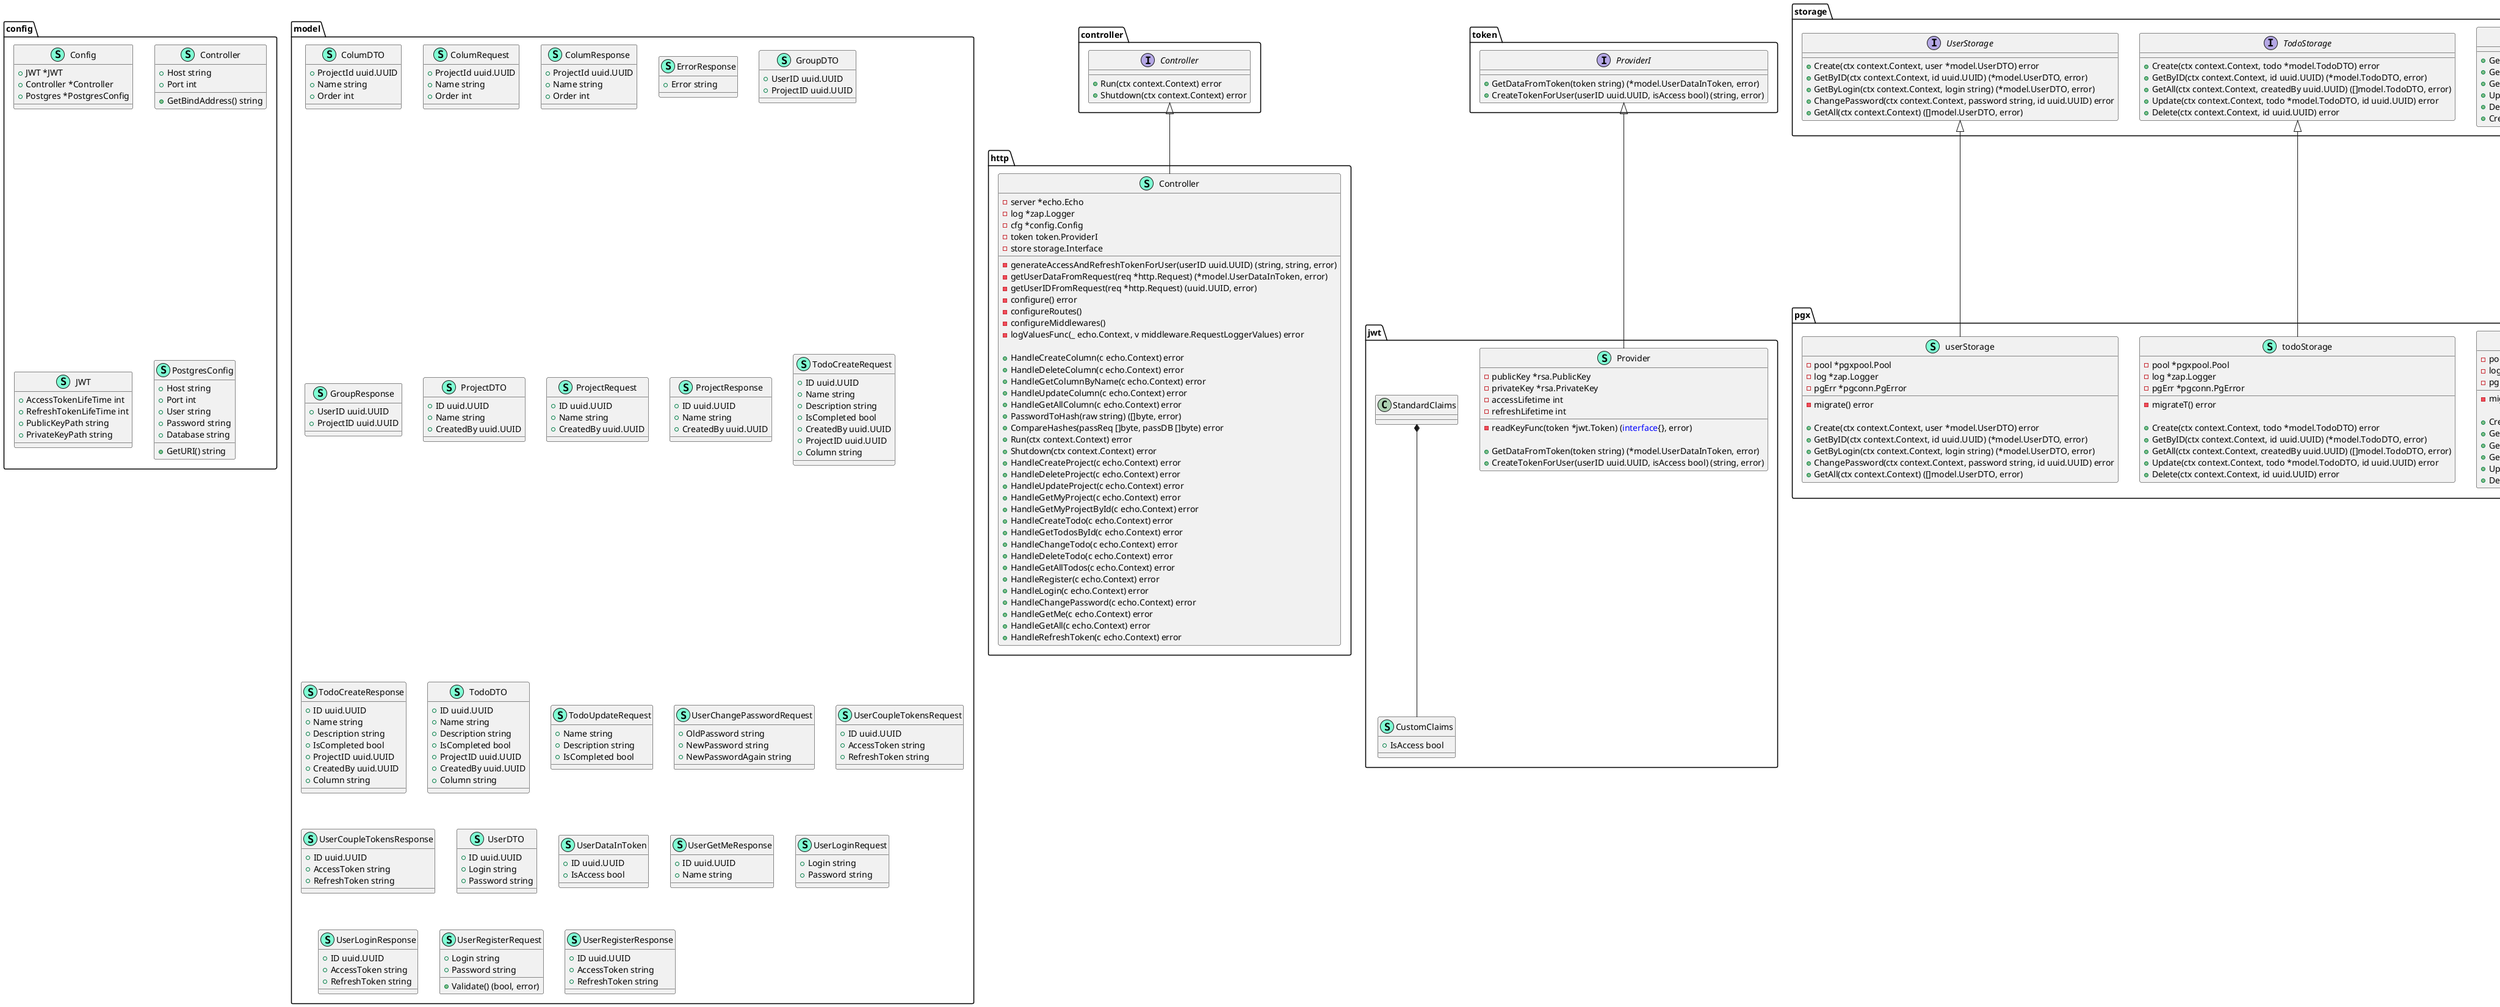 @startuml
namespace config {
    class Config << (S,Aquamarine) >> {
        + JWT *JWT
        + Controller *Controller
        + Postgres *PostgresConfig

    }
    class Controller << (S,Aquamarine) >> {
        + Host string
        + Port int

        + GetBindAddress() string

    }
    class JWT << (S,Aquamarine) >> {
        + AccessTokenLifeTime int
        + RefreshTokenLifeTime int
        + PublicKeyPath string
        + PrivateKeyPath string

    }
    class PostgresConfig << (S,Aquamarine) >> {
        + Host string
        + Port int
        + User string
        + Password string
        + Database string

        + GetURI() string

    }
}


namespace controller {
    interface Controller  {
        + Run(ctx context.Context) error
        + Shutdown(ctx context.Context) error

    }
}


namespace http {
    class Controller << (S,Aquamarine) >> {
        - server *echo.Echo
        - log *zap.Logger
        - cfg *config.Config
        - token token.ProviderI
        - store storage.Interface

        - generateAccessAndRefreshTokenForUser(userID uuid.UUID) (string, string, error)
        - getUserDataFromRequest(req *http.Request) (*model.UserDataInToken, error)
        - getUserIDFromRequest(req *http.Request) (uuid.UUID, error)
        - configure() error
        - configureRoutes() 
        - configureMiddlewares() 
        - logValuesFunc(_ echo.Context, v middleware.RequestLoggerValues) error

        + HandleCreateColumn(c echo.Context) error
        + HandleDeleteColumn(c echo.Context) error
        + HandleGetColumnByName(c echo.Context) error
        + HandleUpdateColumn(c echo.Context) error
        + HandleGetAllColumn(c echo.Context) error
        + PasswordToHash(raw string) ([]byte, error)
        + CompareHashes(passReq []byte, passDB []byte) error
        + Run(ctx context.Context) error
        + Shutdown(ctx context.Context) error
        + HandleCreateProject(c echo.Context) error
        + HandleDeleteProject(c echo.Context) error
        + HandleUpdateProject(c echo.Context) error
        + HandleGetMyProject(c echo.Context) error
        + HandleGetMyProjectById(c echo.Context) error
        + HandleCreateTodo(c echo.Context) error
        + HandleGetTodosById(c echo.Context) error
        + HandleChangeTodo(c echo.Context) error
        + HandleDeleteTodo(c echo.Context) error
        + HandleGetAllTodos(c echo.Context) error
        + HandleRegister(c echo.Context) error
        + HandleLogin(c echo.Context) error
        + HandleChangePassword(c echo.Context) error
        + HandleGetMe(c echo.Context) error
        + HandleGetAll(c echo.Context) error
        + HandleRefreshToken(c echo.Context) error

    }
}

"controller.Controller" <|-- "http.Controller"

namespace jwt {
    class CustomClaims << (S,Aquamarine) >> {
        + IsAccess bool

    }
    class Provider << (S,Aquamarine) >> {
        - publicKey *rsa.PublicKey
        - privateKey *rsa.PrivateKey
        - accessLifetime int
        - refreshLifetime int

        - readKeyFunc(token *jwt.Token) (<font color=blue>interface</font>{}, error)

        + GetDataFromToken(token string) (*model.UserDataInToken, error)
        + CreateTokenForUser(userID uuid.UUID, isAccess bool) (string, error)

    }
}
"jwt.StandardClaims" *-- "jwt.CustomClaims"

"token.ProviderI" <|-- "jwt.Provider"

namespace model {
    class ColumDTO << (S,Aquamarine) >> {
        + ProjectId uuid.UUID
        + Name string
        + Order int

    }
    class ColumRequest << (S,Aquamarine) >> {
        + ProjectId uuid.UUID
        + Name string
        + Order int

    }
    class ColumResponse << (S,Aquamarine) >> {
        + ProjectId uuid.UUID
        + Name string
        + Order int

    }
    class ErrorResponse << (S,Aquamarine) >> {
        + Error string

    }
    class GroupDTO << (S,Aquamarine) >> {
        + UserID uuid.UUID
        + ProjectID uuid.UUID

    }
    class GroupResponse << (S,Aquamarine) >> {
        + UserID uuid.UUID
        + ProjectID uuid.UUID

    }
    class ProjectDTO << (S,Aquamarine) >> {
        + ID uuid.UUID
        + Name string
        + CreatedBy uuid.UUID

    }
    class ProjectRequest << (S,Aquamarine) >> {
        + ID uuid.UUID
        + Name string
        + CreatedBy uuid.UUID

    }
    class ProjectResponse << (S,Aquamarine) >> {
        + ID uuid.UUID
        + Name string
        + CreatedBy uuid.UUID

    }
    class TodoCreateRequest << (S,Aquamarine) >> {
        + ID uuid.UUID
        + Name string
        + Description string
        + IsCompleted bool
        + CreatedBy uuid.UUID
        + ProjectID uuid.UUID
        + Column string

    }
    class TodoCreateResponse << (S,Aquamarine) >> {
        + ID uuid.UUID
        + Name string
        + Description string
        + IsCompleted bool
        + ProjectID uuid.UUID
        + CreatedBy uuid.UUID
        + Column string

    }
    class TodoDTO << (S,Aquamarine) >> {
        + ID uuid.UUID
        + Name string
        + Description string
        + IsCompleted bool
        + ProjectID uuid.UUID
        + CreatedBy uuid.UUID
        + Column string

    }
    class TodoUpdateRequest << (S,Aquamarine) >> {
        + Name string
        + Description string
        + IsCompleted bool

    }
    class UserChangePasswordRequest << (S,Aquamarine) >> {
        + OldPassword string
        + NewPassword string
        + NewPasswordAgain string

    }
    class UserCoupleTokensRequest << (S,Aquamarine) >> {
        + ID uuid.UUID
        + AccessToken string
        + RefreshToken string

    }
    class UserCoupleTokensResponse << (S,Aquamarine) >> {
        + ID uuid.UUID
        + AccessToken string
        + RefreshToken string

    }
    class UserDTO << (S,Aquamarine) >> {
        + ID uuid.UUID
        + Login string
        + Password string

    }
    class UserDataInToken << (S,Aquamarine) >> {
        + ID uuid.UUID
        + IsAccess bool

    }
    class UserGetMeResponse << (S,Aquamarine) >> {
        + ID uuid.UUID
        + Name string

    }
    class UserLoginRequest << (S,Aquamarine) >> {
        + Login string
        + Password string

    }
    class UserLoginResponse << (S,Aquamarine) >> {
        + ID uuid.UUID
        + AccessToken string
        + RefreshToken string

    }
    class UserRegisterRequest << (S,Aquamarine) >> {
        + Login string
        + Password string

        + Validate() (bool, error)

    }
    class UserRegisterResponse << (S,Aquamarine) >> {
        + ID uuid.UUID
        + AccessToken string
        + RefreshToken string

    }
}


namespace pgx {
    class Storage << (S,Aquamarine) >> {
        - pool *pgxpool.Pool
        - log *zap.Logger
        - user *userStorage
        - project *projectsStorage
        - todo *todoStorage
        - column *columnStorage
        - pgErr *pgconn.PgError

        + User() storage.UserStorage
        + Todo() storage.TodoStorage
        + Project() storage.ProjectStorage
        + Column() storage.ColumnStorage

    }
    class columnStorage << (S,Aquamarine) >> {
        - pool *pgxpool.Pool
        - log *zap.Logger
        - pgErr *pgconn.PgError

        - migrate() error

        + CreateColumn(ctx context.Context, column *model.ColumDTO) error
        + DeleteColumn(ctx context.Context, name string, projectId uuid.UUID) error
        + GetColumnByName(ctx context.Context, name string, projectId uuid.UUID) (*model.ColumDTO, error)
        + UpdateColumn(ctx context.Context, column *model.ColumDTO, name string, projectId uuid.UUID) error
        + GetAllColumns(ctx context.Context, projectId uuid.UUID) ([]model.ColumDTO, error)

    }
    class projectsStorage << (S,Aquamarine) >> {
        - pool *pgxpool.Pool
        - log *zap.Logger
        - pgErr *pgconn.PgError

        - migrate() error

        + Create(ctx context.Context, project *model.ProjectDTO) error
        + GetMyByName(ctx context.Context, name string, createdBy uuid.UUID) error
        + GetByID(ctx context.Context, id uuid.UUID) (*model.ProjectDTO, error)
        + GetMyProjects(ctx context.Context, createdByID uuid.UUID) ([]model.ProjectDTO, error)
        + UpdateName(ctx context.Context, name string, id uuid.UUID) error
        + Delete(ctx context.Context, id uuid.UUID) error

    }
    class todoStorage << (S,Aquamarine) >> {
        - pool *pgxpool.Pool
        - log *zap.Logger
        - pgErr *pgconn.PgError

        - migrateT() error

        + Create(ctx context.Context, todo *model.TodoDTO) error
        + GetByID(ctx context.Context, id uuid.UUID) (*model.TodoDTO, error)
        + GetAll(ctx context.Context, createdBy uuid.UUID) ([]model.TodoDTO, error)
        + Update(ctx context.Context, todo *model.TodoDTO, id uuid.UUID) error
        + Delete(ctx context.Context, id uuid.UUID) error

    }
    class userStorage << (S,Aquamarine) >> {
        - pool *pgxpool.Pool
        - log *zap.Logger
        - pgErr *pgconn.PgError

        - migrate() error

        + Create(ctx context.Context, user *model.UserDTO) error
        + GetByID(ctx context.Context, id uuid.UUID) (*model.UserDTO, error)
        + GetByLogin(ctx context.Context, login string) (*model.UserDTO, error)
        + ChangePassword(ctx context.Context, password string, id uuid.UUID) error
        + GetAll(ctx context.Context) ([]model.UserDTO, error)

    }
}

"storage.Interface" <|-- "pgx.Storage"
"storage.ColumnStorage" <|-- "pgx.columnStorage"
"storage.ProjectStorage" <|-- "pgx.projectsStorage"
"storage.TodoStorage" <|-- "pgx.todoStorage"
"storage.UserStorage" <|-- "pgx.userStorage"

namespace storage {
    interface ColumnStorage  {
        + CreateColumn(ctx context.Context, column *model.ColumDTO) error
        + DeleteColumn(ctx context.Context, name string, projectId uuid.UUID) error
        + GetColumnByName(ctx context.Context, name string, projectId uuid.UUID) (*model.ColumDTO, error)
        + UpdateColumn(ctx context.Context, column *model.ColumDTO, name string, projectId uuid.UUID) error
        + GetAllColumns(ctx context.Context, projectId uuid.UUID) ([]model.ColumDTO, error)

    }
    interface Interface  {
        + User() UserStorage
        + Todo() TodoStorage
        + Project() ProjectStorage
        + Column() ColumnStorage

    }
    interface ProjectStorage  {
        + GetMyByName(ctx context.Context, name string, createdBy uuid.UUID) error
        + GetByID(ctx context.Context, id uuid.UUID) (*model.ProjectDTO, error)
        + GetMyProjects(ctx context.Context, createdByID uuid.UUID) ([]model.ProjectDTO, error)
        + UpdateName(ctx context.Context, name string, id uuid.UUID) error
        + Delete(ctx context.Context, id uuid.UUID) error
        + Create(ctx context.Context, project *model.ProjectDTO) error

    }
    interface TodoStorage  {
        + Create(ctx context.Context, todo *model.TodoDTO) error
        + GetByID(ctx context.Context, id uuid.UUID) (*model.TodoDTO, error)
        + GetAll(ctx context.Context, createdBy uuid.UUID) ([]model.TodoDTO, error)
        + Update(ctx context.Context, todo *model.TodoDTO, id uuid.UUID) error
        + Delete(ctx context.Context, id uuid.UUID) error

    }
    interface UserStorage  {
        + Create(ctx context.Context, user *model.UserDTO) error
        + GetByID(ctx context.Context, id uuid.UUID) (*model.UserDTO, error)
        + GetByLogin(ctx context.Context, login string) (*model.UserDTO, error)
        + ChangePassword(ctx context.Context, password string, id uuid.UUID) error
        + GetAll(ctx context.Context) ([]model.UserDTO, error)

    }
}


namespace token {
    interface ProviderI  {
        + GetDataFromToken(token string) (*model.UserDataInToken, error)
        + CreateTokenForUser(userID uuid.UUID, isAccess bool) (string, error)

    }
}


@enduml
